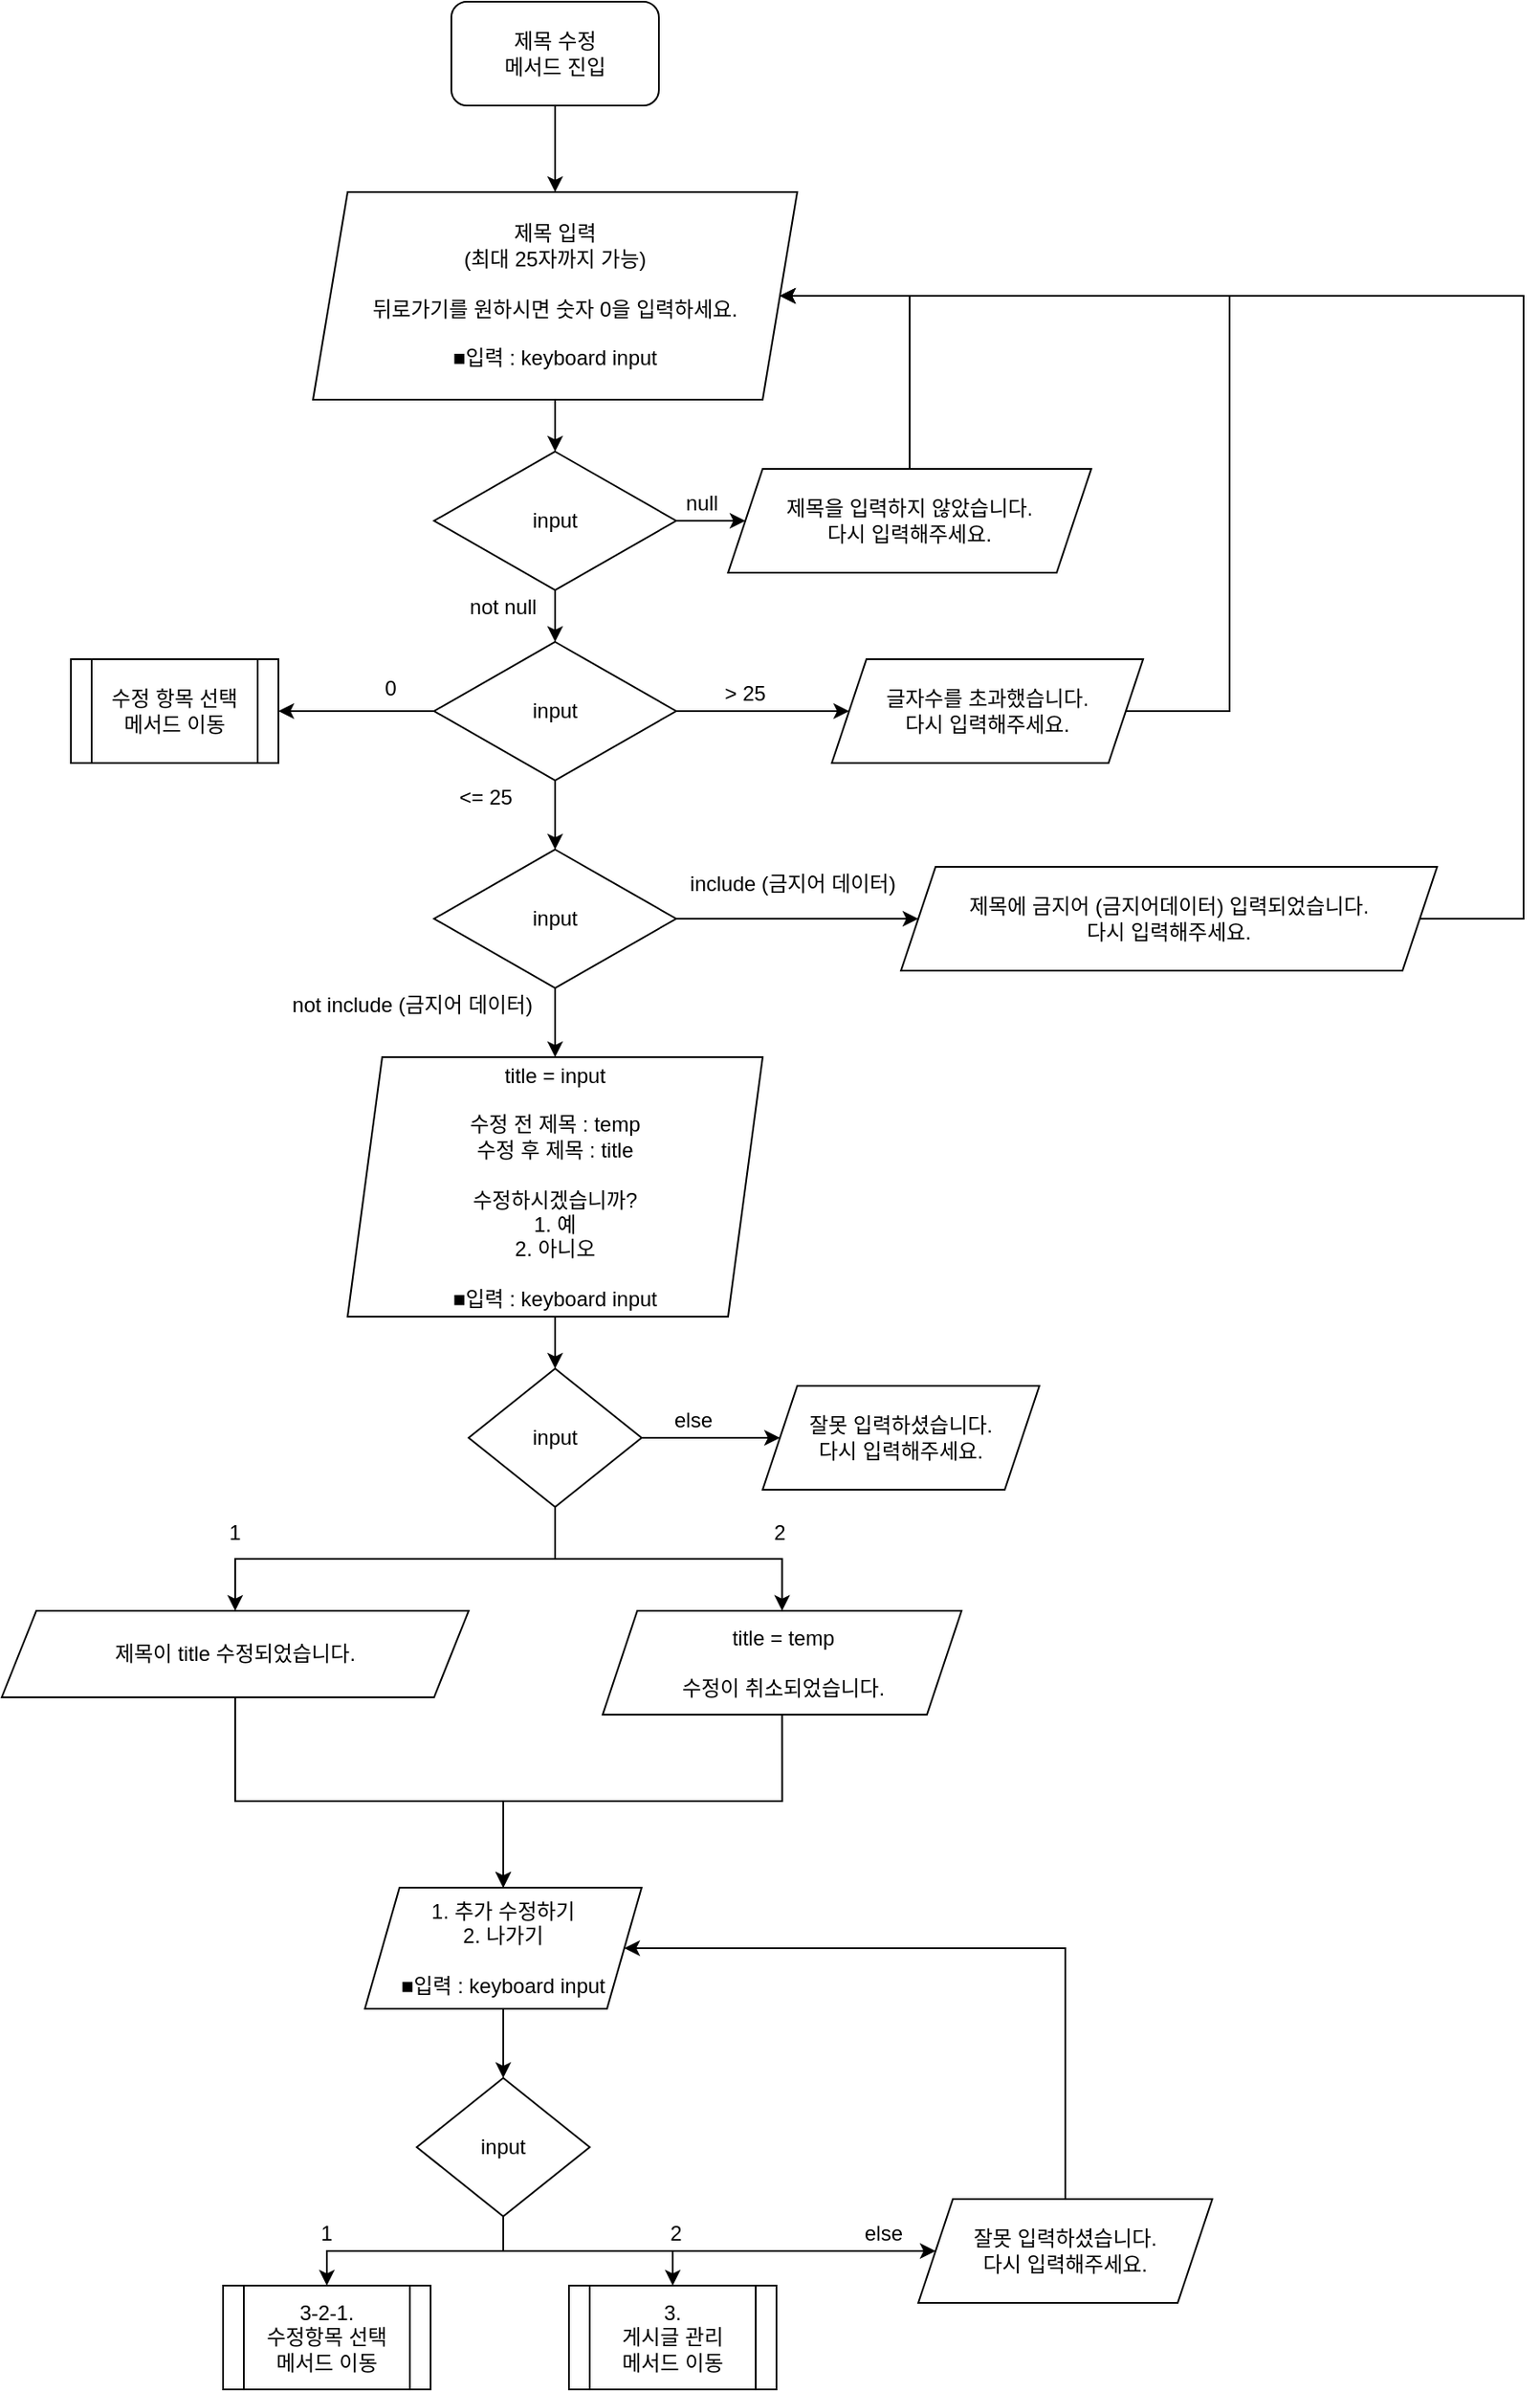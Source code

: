 <mxfile version="13.9.8" type="google"><diagram id="C5RBs43oDa-KdzZeNtuy" name="Page-1"><mxGraphModel dx="700" dy="-417" grid="1" gridSize="10" guides="1" tooltips="1" connect="1" arrows="1" fold="1" page="1" pageScale="1" pageWidth="827" pageHeight="1169" math="0" shadow="0"><root><mxCell id="WIyWlLk6GJQsqaUBKTNV-0"/><mxCell id="WIyWlLk6GJQsqaUBKTNV-1" parent="WIyWlLk6GJQsqaUBKTNV-0"/><mxCell id="We_qeQSjJBM7RQExrnRG-0" value="" style="edgeStyle=orthogonalEdgeStyle;rounded=0;orthogonalLoop=1;jettySize=auto;html=1;" parent="WIyWlLk6GJQsqaUBKTNV-1" source="We_qeQSjJBM7RQExrnRG-1" target="We_qeQSjJBM7RQExrnRG-4" edge="1"><mxGeometry relative="1" as="geometry"/></mxCell><mxCell id="We_qeQSjJBM7RQExrnRG-1" value="제목 입력&lt;br&gt;(최대 25자까지 가능)&lt;br&gt;&lt;br&gt;뒤로가기를 원하시면 숫자 0을 입력하세요.&lt;br&gt;&lt;br&gt;■입력 : keyboard input" style="shape=parallelogram;perimeter=parallelogramPerimeter;whiteSpace=wrap;html=1;fixedSize=1;" parent="WIyWlLk6GJQsqaUBKTNV-1" vertex="1"><mxGeometry x="180" y="1400" width="280" height="120" as="geometry"/></mxCell><mxCell id="We_qeQSjJBM7RQExrnRG-2" value="" style="edgeStyle=orthogonalEdgeStyle;rounded=0;orthogonalLoop=1;jettySize=auto;html=1;" parent="WIyWlLk6GJQsqaUBKTNV-1" source="We_qeQSjJBM7RQExrnRG-4" target="We_qeQSjJBM7RQExrnRG-6" edge="1"><mxGeometry relative="1" as="geometry"/></mxCell><mxCell id="We_qeQSjJBM7RQExrnRG-3" value="" style="edgeStyle=orthogonalEdgeStyle;rounded=0;orthogonalLoop=1;jettySize=auto;html=1;" parent="WIyWlLk6GJQsqaUBKTNV-1" source="We_qeQSjJBM7RQExrnRG-4" target="We_qeQSjJBM7RQExrnRG-11" edge="1"><mxGeometry relative="1" as="geometry"/></mxCell><mxCell id="We_qeQSjJBM7RQExrnRG-4" value="input" style="rhombus;whiteSpace=wrap;html=1;" parent="WIyWlLk6GJQsqaUBKTNV-1" vertex="1"><mxGeometry x="250" y="1550" width="140" height="80" as="geometry"/></mxCell><mxCell id="We_qeQSjJBM7RQExrnRG-5" style="edgeStyle=orthogonalEdgeStyle;rounded=0;orthogonalLoop=1;jettySize=auto;html=1;exitX=0.5;exitY=0;exitDx=0;exitDy=0;entryX=1;entryY=0.5;entryDx=0;entryDy=0;" parent="WIyWlLk6GJQsqaUBKTNV-1" source="We_qeQSjJBM7RQExrnRG-6" target="We_qeQSjJBM7RQExrnRG-1" edge="1"><mxGeometry relative="1" as="geometry"><Array as="points"><mxPoint x="525" y="1460"/></Array></mxGeometry></mxCell><mxCell id="We_qeQSjJBM7RQExrnRG-6" value="제목을 입력하지 않았습니다.&lt;br&gt;다시 입력해주세요." style="shape=parallelogram;perimeter=parallelogramPerimeter;whiteSpace=wrap;html=1;fixedSize=1;" parent="WIyWlLk6GJQsqaUBKTNV-1" vertex="1"><mxGeometry x="420" y="1560" width="210" height="60" as="geometry"/></mxCell><mxCell id="We_qeQSjJBM7RQExrnRG-7" value="null" style="text;html=1;strokeColor=none;fillColor=none;align=center;verticalAlign=middle;whiteSpace=wrap;rounded=0;" parent="WIyWlLk6GJQsqaUBKTNV-1" vertex="1"><mxGeometry x="385" y="1570" width="40" height="20" as="geometry"/></mxCell><mxCell id="We_qeQSjJBM7RQExrnRG-8" value="" style="edgeStyle=orthogonalEdgeStyle;rounded=0;orthogonalLoop=1;jettySize=auto;html=1;" parent="WIyWlLk6GJQsqaUBKTNV-1" source="We_qeQSjJBM7RQExrnRG-11" target="We_qeQSjJBM7RQExrnRG-14" edge="1"><mxGeometry relative="1" as="geometry"/></mxCell><mxCell id="We_qeQSjJBM7RQExrnRG-10" value="" style="edgeStyle=orthogonalEdgeStyle;rounded=0;orthogonalLoop=1;jettySize=auto;html=1;" parent="WIyWlLk6GJQsqaUBKTNV-1" source="We_qeQSjJBM7RQExrnRG-11" target="We_qeQSjJBM7RQExrnRG-19" edge="1"><mxGeometry relative="1" as="geometry"/></mxCell><mxCell id="_9xtCi9t-EUwTYo4xvi3-5" value="" style="edgeStyle=orthogonalEdgeStyle;rounded=0;orthogonalLoop=1;jettySize=auto;html=1;" edge="1" parent="WIyWlLk6GJQsqaUBKTNV-1" source="We_qeQSjJBM7RQExrnRG-11" target="_9xtCi9t-EUwTYo4xvi3-4"><mxGeometry relative="1" as="geometry"/></mxCell><mxCell id="We_qeQSjJBM7RQExrnRG-11" value="input" style="rhombus;whiteSpace=wrap;html=1;" parent="WIyWlLk6GJQsqaUBKTNV-1" vertex="1"><mxGeometry x="250" y="1660" width="140" height="80" as="geometry"/></mxCell><mxCell id="We_qeQSjJBM7RQExrnRG-12" value="not null" style="text;html=1;strokeColor=none;fillColor=none;align=center;verticalAlign=middle;whiteSpace=wrap;rounded=0;" parent="WIyWlLk6GJQsqaUBKTNV-1" vertex="1"><mxGeometry x="260" y="1630" width="60" height="20" as="geometry"/></mxCell><mxCell id="We_qeQSjJBM7RQExrnRG-13" style="edgeStyle=orthogonalEdgeStyle;rounded=0;orthogonalLoop=1;jettySize=auto;html=1;exitX=1;exitY=0.5;exitDx=0;exitDy=0;entryX=1;entryY=0.5;entryDx=0;entryDy=0;" parent="WIyWlLk6GJQsqaUBKTNV-1" source="We_qeQSjJBM7RQExrnRG-14" target="We_qeQSjJBM7RQExrnRG-1" edge="1"><mxGeometry relative="1" as="geometry"><Array as="points"><mxPoint x="710" y="1700"/><mxPoint x="710" y="1460"/></Array></mxGeometry></mxCell><mxCell id="We_qeQSjJBM7RQExrnRG-14" value="글자수를 초과했습니다.&lt;br&gt;다시 입력해주세요." style="shape=parallelogram;perimeter=parallelogramPerimeter;whiteSpace=wrap;html=1;fixedSize=1;" parent="WIyWlLk6GJQsqaUBKTNV-1" vertex="1"><mxGeometry x="480" y="1670" width="180" height="60" as="geometry"/></mxCell><mxCell id="We_qeQSjJBM7RQExrnRG-15" value="&amp;gt; 25" style="text;html=1;strokeColor=none;fillColor=none;align=center;verticalAlign=middle;whiteSpace=wrap;rounded=0;" parent="WIyWlLk6GJQsqaUBKTNV-1" vertex="1"><mxGeometry x="410" y="1680" width="40" height="20" as="geometry"/></mxCell><mxCell id="_9xtCi9t-EUwTYo4xvi3-34" value="" style="edgeStyle=orthogonalEdgeStyle;rounded=0;orthogonalLoop=1;jettySize=auto;html=1;" edge="1" parent="WIyWlLk6GJQsqaUBKTNV-1" source="We_qeQSjJBM7RQExrnRG-17" target="_9xtCi9t-EUwTYo4xvi3-12"><mxGeometry relative="1" as="geometry"/></mxCell><mxCell id="We_qeQSjJBM7RQExrnRG-17" value="title = input&lt;br&gt;&lt;br&gt;수정 전 제목 : temp&lt;br&gt;수정 후 제목 : title&lt;br&gt;&lt;br&gt;수정하시겠습니까?&lt;br&gt;1. 예&lt;br&gt;2. 아니오&lt;br&gt;&lt;br&gt;■입력 : keyboard input" style="shape=parallelogram;perimeter=parallelogramPerimeter;whiteSpace=wrap;html=1;fixedSize=1;" parent="WIyWlLk6GJQsqaUBKTNV-1" vertex="1"><mxGeometry x="200" y="1900" width="240" height="150" as="geometry"/></mxCell><mxCell id="We_qeQSjJBM7RQExrnRG-18" value="&amp;lt;= 25" style="text;html=1;strokeColor=none;fillColor=none;align=center;verticalAlign=middle;whiteSpace=wrap;rounded=0;" parent="WIyWlLk6GJQsqaUBKTNV-1" vertex="1"><mxGeometry x="260" y="1740" width="40" height="20" as="geometry"/></mxCell><mxCell id="We_qeQSjJBM7RQExrnRG-19" value="수정 항목 선택&lt;br&gt;메서드 이동" style="shape=process;whiteSpace=wrap;html=1;backgroundOutline=1;" parent="WIyWlLk6GJQsqaUBKTNV-1" vertex="1"><mxGeometry x="40" y="1670" width="120" height="60" as="geometry"/></mxCell><mxCell id="We_qeQSjJBM7RQExrnRG-20" value="0" style="text;html=1;strokeColor=none;fillColor=none;align=center;verticalAlign=middle;whiteSpace=wrap;rounded=0;" parent="WIyWlLk6GJQsqaUBKTNV-1" vertex="1"><mxGeometry x="205" y="1677" width="40" height="20" as="geometry"/></mxCell><mxCell id="We_qeQSjJBM7RQExrnRG-21" value="" style="edgeStyle=orthogonalEdgeStyle;rounded=0;orthogonalLoop=1;jettySize=auto;html=1;" parent="WIyWlLk6GJQsqaUBKTNV-1" source="We_qeQSjJBM7RQExrnRG-22" target="We_qeQSjJBM7RQExrnRG-1" edge="1"><mxGeometry relative="1" as="geometry"/></mxCell><mxCell id="We_qeQSjJBM7RQExrnRG-22" value="제목 수정&lt;br&gt;메서드 진입" style="rounded=1;whiteSpace=wrap;html=1;" parent="WIyWlLk6GJQsqaUBKTNV-1" vertex="1"><mxGeometry x="260" y="1290" width="120" height="60" as="geometry"/></mxCell><mxCell id="_9xtCi9t-EUwTYo4xvi3-8" style="edgeStyle=orthogonalEdgeStyle;rounded=0;orthogonalLoop=1;jettySize=auto;html=1;exitX=1;exitY=0.5;exitDx=0;exitDy=0;entryX=1;entryY=0.5;entryDx=0;entryDy=0;" edge="1" parent="WIyWlLk6GJQsqaUBKTNV-1" source="_9xtCi9t-EUwTYo4xvi3-1" target="We_qeQSjJBM7RQExrnRG-1"><mxGeometry relative="1" as="geometry"><Array as="points"><mxPoint x="880" y="1820"/><mxPoint x="880" y="1460"/></Array></mxGeometry></mxCell><mxCell id="_9xtCi9t-EUwTYo4xvi3-1" value="&lt;span id=&quot;docs-internal-guid-c182d64e-7fff-d9e1-cd36-cfdad88ebc47&quot;&gt;&lt;span style=&quot;font-family: &amp;#34;arial&amp;#34; ; background-color: transparent ; vertical-align: baseline&quot;&gt;&lt;font style=&quot;font-size: 12px&quot;&gt;제목에 금지어 (금지어데이터) 입력되었습니다.&lt;br&gt;다시 입력해주세요.&lt;/font&gt;&lt;/span&gt;&lt;/span&gt;" style="shape=parallelogram;perimeter=parallelogramPerimeter;whiteSpace=wrap;html=1;fixedSize=1;" vertex="1" parent="WIyWlLk6GJQsqaUBKTNV-1"><mxGeometry x="520" y="1790" width="310" height="60" as="geometry"/></mxCell><mxCell id="_9xtCi9t-EUwTYo4xvi3-2" value="include (금지어 데이터)" style="text;html=1;strokeColor=none;fillColor=none;align=center;verticalAlign=middle;whiteSpace=wrap;rounded=0;" vertex="1" parent="WIyWlLk6GJQsqaUBKTNV-1"><mxGeometry x="390" y="1790" width="135" height="20" as="geometry"/></mxCell><mxCell id="_9xtCi9t-EUwTYo4xvi3-3" value="not include (금지어 데이터)" style="text;html=1;strokeColor=none;fillColor=none;align=center;verticalAlign=middle;whiteSpace=wrap;rounded=0;" vertex="1" parent="WIyWlLk6GJQsqaUBKTNV-1"><mxGeometry x="155" y="1860" width="165" height="20" as="geometry"/></mxCell><mxCell id="_9xtCi9t-EUwTYo4xvi3-6" value="" style="edgeStyle=orthogonalEdgeStyle;rounded=0;orthogonalLoop=1;jettySize=auto;html=1;" edge="1" parent="WIyWlLk6GJQsqaUBKTNV-1" source="_9xtCi9t-EUwTYo4xvi3-4" target="We_qeQSjJBM7RQExrnRG-17"><mxGeometry relative="1" as="geometry"/></mxCell><mxCell id="_9xtCi9t-EUwTYo4xvi3-7" style="edgeStyle=orthogonalEdgeStyle;rounded=0;orthogonalLoop=1;jettySize=auto;html=1;exitX=1;exitY=0.5;exitDx=0;exitDy=0;" edge="1" parent="WIyWlLk6GJQsqaUBKTNV-1" source="_9xtCi9t-EUwTYo4xvi3-4" target="_9xtCi9t-EUwTYo4xvi3-1"><mxGeometry relative="1" as="geometry"/></mxCell><mxCell id="_9xtCi9t-EUwTYo4xvi3-4" value="input" style="rhombus;whiteSpace=wrap;html=1;" vertex="1" parent="WIyWlLk6GJQsqaUBKTNV-1"><mxGeometry x="250" y="1780" width="140" height="80" as="geometry"/></mxCell><mxCell id="_9xtCi9t-EUwTYo4xvi3-9" value="" style="edgeStyle=orthogonalEdgeStyle;rounded=0;orthogonalLoop=1;jettySize=auto;html=1;" edge="1" parent="WIyWlLk6GJQsqaUBKTNV-1" source="_9xtCi9t-EUwTYo4xvi3-12" target="_9xtCi9t-EUwTYo4xvi3-13"><mxGeometry relative="1" as="geometry"/></mxCell><mxCell id="_9xtCi9t-EUwTYo4xvi3-10" style="edgeStyle=orthogonalEdgeStyle;rounded=0;orthogonalLoop=1;jettySize=auto;html=1;exitX=0.5;exitY=1;exitDx=0;exitDy=0;" edge="1" parent="WIyWlLk6GJQsqaUBKTNV-1" source="_9xtCi9t-EUwTYo4xvi3-12" target="_9xtCi9t-EUwTYo4xvi3-16"><mxGeometry relative="1" as="geometry"/></mxCell><mxCell id="_9xtCi9t-EUwTYo4xvi3-11" style="edgeStyle=orthogonalEdgeStyle;rounded=0;orthogonalLoop=1;jettySize=auto;html=1;exitX=0.5;exitY=1;exitDx=0;exitDy=0;" edge="1" parent="WIyWlLk6GJQsqaUBKTNV-1" source="_9xtCi9t-EUwTYo4xvi3-12" target="_9xtCi9t-EUwTYo4xvi3-18"><mxGeometry relative="1" as="geometry"/></mxCell><mxCell id="_9xtCi9t-EUwTYo4xvi3-12" value="input" style="rhombus;whiteSpace=wrap;html=1;" vertex="1" parent="WIyWlLk6GJQsqaUBKTNV-1"><mxGeometry x="270" y="2080" width="100" height="80" as="geometry"/></mxCell><mxCell id="_9xtCi9t-EUwTYo4xvi3-13" value="잘못 입력하셨습니다.&lt;br&gt;다시 입력해주세요." style="shape=parallelogram;perimeter=parallelogramPerimeter;whiteSpace=wrap;html=1;fixedSize=1;" vertex="1" parent="WIyWlLk6GJQsqaUBKTNV-1"><mxGeometry x="440" y="2090" width="160" height="60" as="geometry"/></mxCell><mxCell id="_9xtCi9t-EUwTYo4xvi3-14" value="else" style="text;html=1;strokeColor=none;fillColor=none;align=center;verticalAlign=middle;whiteSpace=wrap;rounded=0;" vertex="1" parent="WIyWlLk6GJQsqaUBKTNV-1"><mxGeometry x="380" y="2100" width="40" height="20" as="geometry"/></mxCell><mxCell id="_9xtCi9t-EUwTYo4xvi3-15" style="edgeStyle=orthogonalEdgeStyle;rounded=0;orthogonalLoop=1;jettySize=auto;html=1;exitX=0.5;exitY=1;exitDx=0;exitDy=0;" edge="1" parent="WIyWlLk6GJQsqaUBKTNV-1" source="_9xtCi9t-EUwTYo4xvi3-16" target="_9xtCi9t-EUwTYo4xvi3-20"><mxGeometry relative="1" as="geometry"><Array as="points"><mxPoint x="135" y="2330"/><mxPoint x="290" y="2330"/></Array></mxGeometry></mxCell><mxCell id="_9xtCi9t-EUwTYo4xvi3-16" value="제목이 title 수정되었습니다." style="shape=parallelogram;perimeter=parallelogramPerimeter;whiteSpace=wrap;html=1;fixedSize=1;" vertex="1" parent="WIyWlLk6GJQsqaUBKTNV-1"><mxGeometry y="2220" width="270" height="50" as="geometry"/></mxCell><mxCell id="_9xtCi9t-EUwTYo4xvi3-17" style="edgeStyle=orthogonalEdgeStyle;rounded=0;orthogonalLoop=1;jettySize=auto;html=1;exitX=0.5;exitY=1;exitDx=0;exitDy=0;" edge="1" parent="WIyWlLk6GJQsqaUBKTNV-1" source="_9xtCi9t-EUwTYo4xvi3-18" target="_9xtCi9t-EUwTYo4xvi3-20"><mxGeometry relative="1" as="geometry"/></mxCell><mxCell id="_9xtCi9t-EUwTYo4xvi3-18" value="title = temp&lt;br&gt;&lt;br&gt;수정이 취소되었습니다." style="shape=parallelogram;perimeter=parallelogramPerimeter;whiteSpace=wrap;html=1;fixedSize=1;" vertex="1" parent="WIyWlLk6GJQsqaUBKTNV-1"><mxGeometry x="347.5" y="2220" width="207.5" height="60" as="geometry"/></mxCell><mxCell id="_9xtCi9t-EUwTYo4xvi3-19" value="" style="edgeStyle=orthogonalEdgeStyle;rounded=0;orthogonalLoop=1;jettySize=auto;html=1;" edge="1" parent="WIyWlLk6GJQsqaUBKTNV-1" source="_9xtCi9t-EUwTYo4xvi3-20" target="_9xtCi9t-EUwTYo4xvi3-24"><mxGeometry relative="1" as="geometry"/></mxCell><mxCell id="_9xtCi9t-EUwTYo4xvi3-20" value="1. 추가 수정하기&lt;br&gt;2. 나가기&lt;br&gt;&lt;br&gt;■입력 : keyboard input" style="shape=parallelogram;perimeter=parallelogramPerimeter;whiteSpace=wrap;html=1;fixedSize=1;" vertex="1" parent="WIyWlLk6GJQsqaUBKTNV-1"><mxGeometry x="210" y="2380" width="160" height="70" as="geometry"/></mxCell><mxCell id="_9xtCi9t-EUwTYo4xvi3-21" style="edgeStyle=orthogonalEdgeStyle;rounded=0;orthogonalLoop=1;jettySize=auto;html=1;exitX=0.5;exitY=1;exitDx=0;exitDy=0;" edge="1" parent="WIyWlLk6GJQsqaUBKTNV-1" source="_9xtCi9t-EUwTYo4xvi3-24" target="_9xtCi9t-EUwTYo4xvi3-25"><mxGeometry relative="1" as="geometry"/></mxCell><mxCell id="_9xtCi9t-EUwTYo4xvi3-22" style="edgeStyle=orthogonalEdgeStyle;rounded=0;orthogonalLoop=1;jettySize=auto;html=1;exitX=0.5;exitY=1;exitDx=0;exitDy=0;" edge="1" parent="WIyWlLk6GJQsqaUBKTNV-1" source="_9xtCi9t-EUwTYo4xvi3-24" target="_9xtCi9t-EUwTYo4xvi3-26"><mxGeometry relative="1" as="geometry"/></mxCell><mxCell id="_9xtCi9t-EUwTYo4xvi3-23" style="edgeStyle=orthogonalEdgeStyle;rounded=0;orthogonalLoop=1;jettySize=auto;html=1;exitX=0.5;exitY=1;exitDx=0;exitDy=0;" edge="1" parent="WIyWlLk6GJQsqaUBKTNV-1" source="_9xtCi9t-EUwTYo4xvi3-24" target="_9xtCi9t-EUwTYo4xvi3-28"><mxGeometry relative="1" as="geometry"/></mxCell><mxCell id="_9xtCi9t-EUwTYo4xvi3-24" value="input" style="rhombus;whiteSpace=wrap;html=1;" vertex="1" parent="WIyWlLk6GJQsqaUBKTNV-1"><mxGeometry x="240" y="2490" width="100" height="80" as="geometry"/></mxCell><mxCell id="_9xtCi9t-EUwTYo4xvi3-25" value="3-2-1.&lt;br&gt;수정항목 선택&lt;br&gt;메서드 이동" style="shape=process;whiteSpace=wrap;html=1;backgroundOutline=1;" vertex="1" parent="WIyWlLk6GJQsqaUBKTNV-1"><mxGeometry x="128" y="2610" width="120" height="60" as="geometry"/></mxCell><mxCell id="_9xtCi9t-EUwTYo4xvi3-26" value="3.&lt;br&gt;게시글 관리&lt;br&gt;메서드 이동" style="shape=process;whiteSpace=wrap;html=1;backgroundOutline=1;" vertex="1" parent="WIyWlLk6GJQsqaUBKTNV-1"><mxGeometry x="328" y="2610" width="120" height="60" as="geometry"/></mxCell><mxCell id="_9xtCi9t-EUwTYo4xvi3-27" style="edgeStyle=orthogonalEdgeStyle;rounded=0;orthogonalLoop=1;jettySize=auto;html=1;exitX=0.5;exitY=0;exitDx=0;exitDy=0;entryX=1;entryY=0.5;entryDx=0;entryDy=0;" edge="1" parent="WIyWlLk6GJQsqaUBKTNV-1" source="_9xtCi9t-EUwTYo4xvi3-28" target="_9xtCi9t-EUwTYo4xvi3-20"><mxGeometry relative="1" as="geometry"><Array as="points"><mxPoint x="615" y="2415"/></Array></mxGeometry></mxCell><mxCell id="_9xtCi9t-EUwTYo4xvi3-28" value="잘못 입력하셨습니다.&lt;br&gt;다시 입력해주세요." style="shape=parallelogram;perimeter=parallelogramPerimeter;whiteSpace=wrap;html=1;fixedSize=1;" vertex="1" parent="WIyWlLk6GJQsqaUBKTNV-1"><mxGeometry x="530" y="2560" width="170" height="60" as="geometry"/></mxCell><mxCell id="_9xtCi9t-EUwTYo4xvi3-29" value="1" style="text;html=1;strokeColor=none;fillColor=none;align=center;verticalAlign=middle;whiteSpace=wrap;rounded=0;" vertex="1" parent="WIyWlLk6GJQsqaUBKTNV-1"><mxGeometry x="115" y="2165" width="40" height="20" as="geometry"/></mxCell><mxCell id="_9xtCi9t-EUwTYo4xvi3-30" value="2" style="text;html=1;strokeColor=none;fillColor=none;align=center;verticalAlign=middle;whiteSpace=wrap;rounded=0;" vertex="1" parent="WIyWlLk6GJQsqaUBKTNV-1"><mxGeometry x="430" y="2165" width="40" height="20" as="geometry"/></mxCell><mxCell id="_9xtCi9t-EUwTYo4xvi3-31" value="1" style="text;html=1;strokeColor=none;fillColor=none;align=center;verticalAlign=middle;whiteSpace=wrap;rounded=0;" vertex="1" parent="WIyWlLk6GJQsqaUBKTNV-1"><mxGeometry x="168" y="2570" width="40" height="20" as="geometry"/></mxCell><mxCell id="_9xtCi9t-EUwTYo4xvi3-32" value="2" style="text;html=1;strokeColor=none;fillColor=none;align=center;verticalAlign=middle;whiteSpace=wrap;rounded=0;" vertex="1" parent="WIyWlLk6GJQsqaUBKTNV-1"><mxGeometry x="370" y="2570" width="40" height="20" as="geometry"/></mxCell><mxCell id="_9xtCi9t-EUwTYo4xvi3-33" value="else" style="text;html=1;strokeColor=none;fillColor=none;align=center;verticalAlign=middle;whiteSpace=wrap;rounded=0;" vertex="1" parent="WIyWlLk6GJQsqaUBKTNV-1"><mxGeometry x="490" y="2570" width="40" height="20" as="geometry"/></mxCell></root></mxGraphModel></diagram></mxfile>